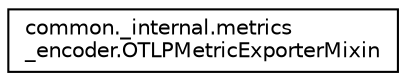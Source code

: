 digraph "Graphical Class Hierarchy"
{
 // LATEX_PDF_SIZE
  edge [fontname="Helvetica",fontsize="10",labelfontname="Helvetica",labelfontsize="10"];
  node [fontname="Helvetica",fontsize="10",shape=record];
  rankdir="LR";
  Node0 [label="common._internal.metrics\l_encoder.OTLPMetricExporterMixin",height=0.2,width=0.4,color="black", fillcolor="white", style="filled",URL="$classcommon_1_1__internal_1_1metrics__encoder_1_1OTLPMetricExporterMixin.html",tooltip=" "];
}

